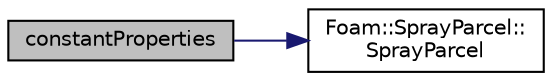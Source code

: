 digraph "constantProperties"
{
  bgcolor="transparent";
  edge [fontname="Helvetica",fontsize="10",labelfontname="Helvetica",labelfontsize="10"];
  node [fontname="Helvetica",fontsize="10",shape=record];
  rankdir="LR";
  Node1 [label="constantProperties",height=0.2,width=0.4,color="black", fillcolor="grey75", style="filled", fontcolor="black"];
  Node1 -> Node2 [color="midnightblue",fontsize="10",style="solid",fontname="Helvetica"];
  Node2 [label="Foam::SprayParcel::\lSprayParcel",height=0.2,width=0.4,color="black",URL="$a02483.html#a9ca505c0796295da0b97a6aeb5172f61",tooltip="Construct from owner, position, and cloud owner. "];
}
